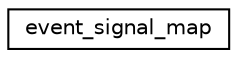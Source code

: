 digraph G
{
  edge [fontname="Helvetica",fontsize="10",labelfontname="Helvetica",labelfontsize="10"];
  node [fontname="Helvetica",fontsize="10",shape=record];
  rankdir="LR";
  Node1 [label="event_signal_map",height=0.2,width=0.4,color="black", fillcolor="white", style="filled",URL="$structevent__signal__map.html"];
}
